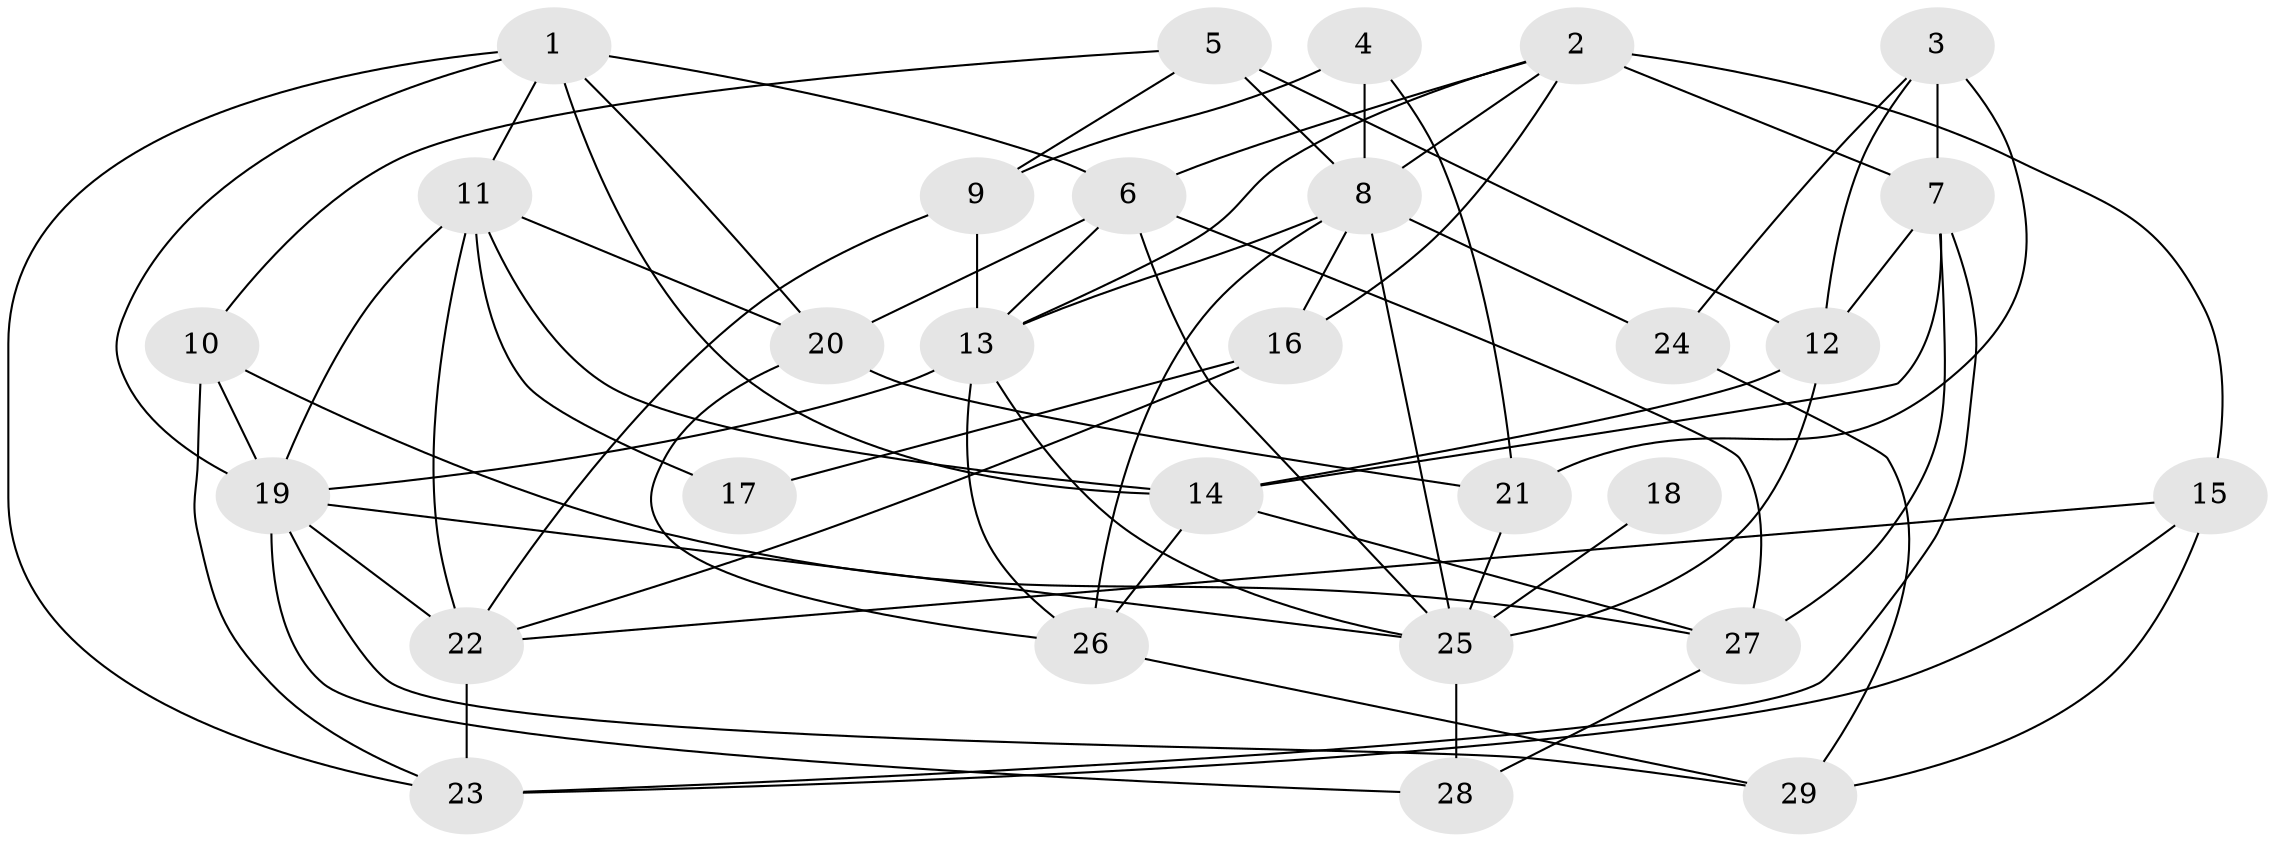 // original degree distribution, {5: 0.19298245614035087, 3: 0.2631578947368421, 6: 0.10526315789473684, 4: 0.3157894736842105, 2: 0.10526315789473684, 8: 0.017543859649122806}
// Generated by graph-tools (version 1.1) at 2025/02/03/09/25 03:02:01]
// undirected, 29 vertices, 71 edges
graph export_dot {
graph [start="1"]
  node [color=gray90,style=filled];
  1;
  2;
  3;
  4;
  5;
  6;
  7;
  8;
  9;
  10;
  11;
  12;
  13;
  14;
  15;
  16;
  17;
  18;
  19;
  20;
  21;
  22;
  23;
  24;
  25;
  26;
  27;
  28;
  29;
  1 -- 6 [weight=1.0];
  1 -- 11 [weight=1.0];
  1 -- 14 [weight=1.0];
  1 -- 19 [weight=1.0];
  1 -- 20 [weight=1.0];
  1 -- 23 [weight=1.0];
  2 -- 6 [weight=1.0];
  2 -- 7 [weight=1.0];
  2 -- 8 [weight=2.0];
  2 -- 13 [weight=1.0];
  2 -- 15 [weight=2.0];
  2 -- 16 [weight=1.0];
  3 -- 7 [weight=1.0];
  3 -- 12 [weight=1.0];
  3 -- 21 [weight=2.0];
  3 -- 24 [weight=1.0];
  4 -- 8 [weight=2.0];
  4 -- 9 [weight=1.0];
  4 -- 21 [weight=1.0];
  5 -- 8 [weight=1.0];
  5 -- 9 [weight=1.0];
  5 -- 10 [weight=1.0];
  5 -- 12 [weight=2.0];
  6 -- 13 [weight=1.0];
  6 -- 20 [weight=1.0];
  6 -- 25 [weight=1.0];
  6 -- 27 [weight=1.0];
  7 -- 12 [weight=1.0];
  7 -- 14 [weight=1.0];
  7 -- 23 [weight=1.0];
  7 -- 27 [weight=3.0];
  8 -- 13 [weight=1.0];
  8 -- 16 [weight=1.0];
  8 -- 24 [weight=1.0];
  8 -- 25 [weight=1.0];
  8 -- 26 [weight=1.0];
  9 -- 13 [weight=2.0];
  9 -- 22 [weight=1.0];
  10 -- 19 [weight=1.0];
  10 -- 23 [weight=1.0];
  10 -- 27 [weight=1.0];
  11 -- 14 [weight=1.0];
  11 -- 17 [weight=2.0];
  11 -- 19 [weight=1.0];
  11 -- 20 [weight=1.0];
  11 -- 22 [weight=1.0];
  12 -- 14 [weight=1.0];
  12 -- 25 [weight=1.0];
  13 -- 19 [weight=1.0];
  13 -- 25 [weight=1.0];
  13 -- 26 [weight=1.0];
  14 -- 26 [weight=1.0];
  14 -- 27 [weight=1.0];
  15 -- 22 [weight=1.0];
  15 -- 23 [weight=1.0];
  15 -- 29 [weight=1.0];
  16 -- 17 [weight=1.0];
  16 -- 22 [weight=1.0];
  18 -- 25 [weight=2.0];
  19 -- 22 [weight=2.0];
  19 -- 25 [weight=1.0];
  19 -- 28 [weight=1.0];
  19 -- 29 [weight=1.0];
  20 -- 21 [weight=1.0];
  20 -- 26 [weight=1.0];
  21 -- 25 [weight=1.0];
  22 -- 23 [weight=1.0];
  24 -- 29 [weight=1.0];
  25 -- 28 [weight=1.0];
  26 -- 29 [weight=1.0];
  27 -- 28 [weight=1.0];
}
